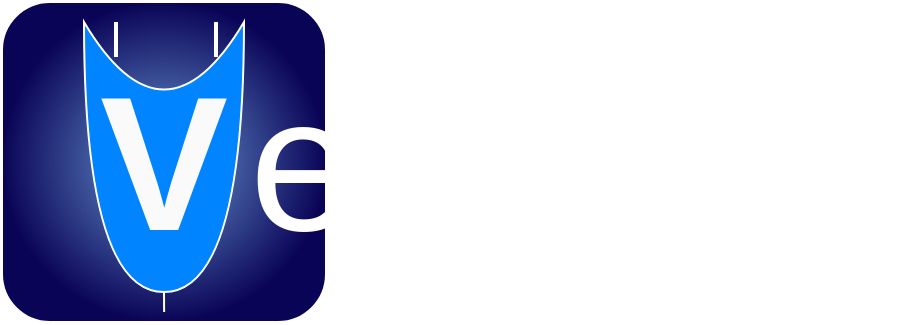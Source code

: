 <mxfile><diagram id="2ECp5ePw6hNcuhR2qzvR" name="Page-1"><mxGraphModel dx="1577" dy="1141" grid="1" gridSize="10" guides="1" tooltips="1" connect="1" arrows="1" fold="1" page="1" pageScale="1" pageWidth="850" pageHeight="1100" math="0" shadow="0"><root><mxCell id="0"/><mxCell id="1" parent="0"/><mxCell id="19" value="" style="rounded=1;whiteSpace=wrap;html=1;fillStyle=solid;strokeColor=#FFFFFF;fontFamily=Helvetica;fontSize=96;fontColor=#00000f;fillColor=#6b9bd6;gradientColor=#0A0457;gradientDirection=radial;" parent="1" vertex="1"><mxGeometry x="80" y="400" width="162" height="160" as="geometry"/></mxCell><mxCell id="32" value="erity AI" style="text;strokeColor=none;align=center;fillColor=none;verticalAlign=middle;rounded=0;fontSize=96;fontStyle=0;labelBorderColor=none;html=1;labelBackgroundColor=none;glass=0;shadow=0;fontColor=#FFFFFF;" parent="1" vertex="1"><mxGeometry x="170" y="465" width="360" height="30" as="geometry"/></mxCell><mxCell id="16" style="edgeStyle=orthogonalEdgeStyle;curved=1;sketch=0;html=1;exitX=1;exitY=0.5;exitDx=0;exitDy=0;exitPerimeter=0;shadow=0;strokeColor=#FFFFFF;endArrow=none;endFill=0;" parent="1" source="12" edge="1"><mxGeometry relative="1" as="geometry"><mxPoint x="161.067" y="555" as="targetPoint"/></mxGeometry></mxCell><mxCell id="12" value="" style="shape=xor;whiteSpace=wrap;html=1;rotation=90;fillColor=#0084ff;strokeColor=#FFFFFF;" parent="1" vertex="1"><mxGeometry x="93.5" y="437.5" width="135" height="80" as="geometry"/></mxCell><mxCell id="17" value="&lt;b&gt;&lt;font style=&quot;font-size: 96px;&quot;&gt;V&lt;/font&gt;&lt;/b&gt;" style="text;align=center;html=1;verticalAlign=middle;whiteSpace=wrap;rounded=0;fontSize=72;fillColor=none;fontColor=#fafafa;" parent="1" vertex="1"><mxGeometry x="131" y="465" width="60" height="30" as="geometry"/></mxCell><mxCell id="28" value="" style="line;strokeWidth=2;direction=south;html=1;fillStyle=solid;strokeColor=#FFFFFF;fontFamily=Helvetica;fontSize=96;fontColor=#00000f;fillColor=none;gradientColor=none;movable=1;resizable=1;rotatable=1;deletable=1;editable=1;connectable=1;" parent="1" vertex="1"><mxGeometry x="132" y="410" width="10" height="17.5" as="geometry"/></mxCell><mxCell id="29" value="" style="line;strokeWidth=2;direction=south;html=1;fillStyle=solid;strokeColor=#FFFFFF;fontFamily=Helvetica;fontSize=96;fontColor=#00000f;fillColor=none;gradientColor=none;" parent="1" vertex="1"><mxGeometry x="182" y="410" width="10" height="17.5" as="geometry"/></mxCell></root></mxGraphModel></diagram></mxfile>